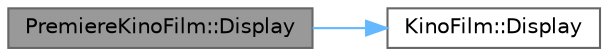 digraph "PremiereKinoFilm::Display"
{
 // LATEX_PDF_SIZE
  bgcolor="transparent";
  edge [fontname=Helvetica,fontsize=10,labelfontname=Helvetica,labelfontsize=10];
  node [fontname=Helvetica,fontsize=10,shape=box,height=0.2,width=0.4];
  rankdir="LR";
  Node1 [id="Node000001",label="PremiereKinoFilm::Display",height=0.2,width=0.4,color="gray40", fillcolor="grey60", style="filled", fontcolor="black",tooltip="Отображает данные о премьерном фильме в стандартный вывод."];
  Node1 -> Node2 [id="edge1_Node000001_Node000002",color="steelblue1",style="solid",tooltip=" "];
  Node2 [id="Node000002",label="KinoFilm::Display",height=0.2,width=0.4,color="grey40", fillcolor="white", style="filled",URL="$class_kino_film.html#a2e43eff267ab973d8913e56d871098a0",tooltip="Отображает данные о фильме в стандартный вывод."];
}
